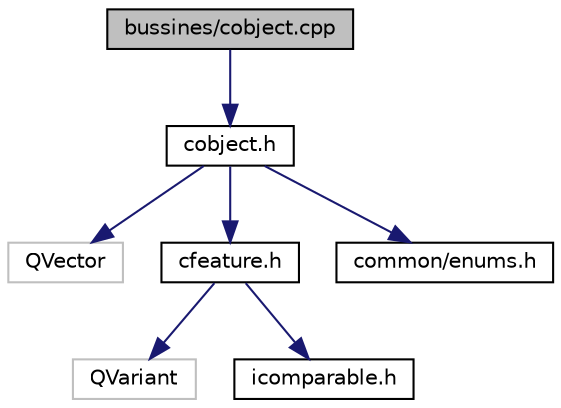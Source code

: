 digraph "bussines/cobject.cpp"
{
  edge [fontname="Helvetica",fontsize="10",labelfontname="Helvetica",labelfontsize="10"];
  node [fontname="Helvetica",fontsize="10",shape=record];
  Node1 [label="bussines/cobject.cpp",height=0.2,width=0.4,color="black", fillcolor="grey75", style="filled" fontcolor="black"];
  Node1 -> Node2 [color="midnightblue",fontsize="10",style="solid",fontname="Helvetica"];
  Node2 [label="cobject.h",height=0.2,width=0.4,color="black", fillcolor="white", style="filled",URL="$cobject_8h.html"];
  Node2 -> Node3 [color="midnightblue",fontsize="10",style="solid",fontname="Helvetica"];
  Node3 [label="QVector",height=0.2,width=0.4,color="grey75", fillcolor="white", style="filled"];
  Node2 -> Node4 [color="midnightblue",fontsize="10",style="solid",fontname="Helvetica"];
  Node4 [label="cfeature.h",height=0.2,width=0.4,color="black", fillcolor="white", style="filled",URL="$cfeature_8h.html"];
  Node4 -> Node5 [color="midnightblue",fontsize="10",style="solid",fontname="Helvetica"];
  Node5 [label="QVariant",height=0.2,width=0.4,color="grey75", fillcolor="white", style="filled"];
  Node4 -> Node6 [color="midnightblue",fontsize="10",style="solid",fontname="Helvetica"];
  Node6 [label="icomparable.h",height=0.2,width=0.4,color="black", fillcolor="white", style="filled",URL="$icomparable_8h.html"];
  Node2 -> Node7 [color="midnightblue",fontsize="10",style="solid",fontname="Helvetica"];
  Node7 [label="common/enums.h",height=0.2,width=0.4,color="black", fillcolor="white", style="filled",URL="$enums_8h.html"];
}
